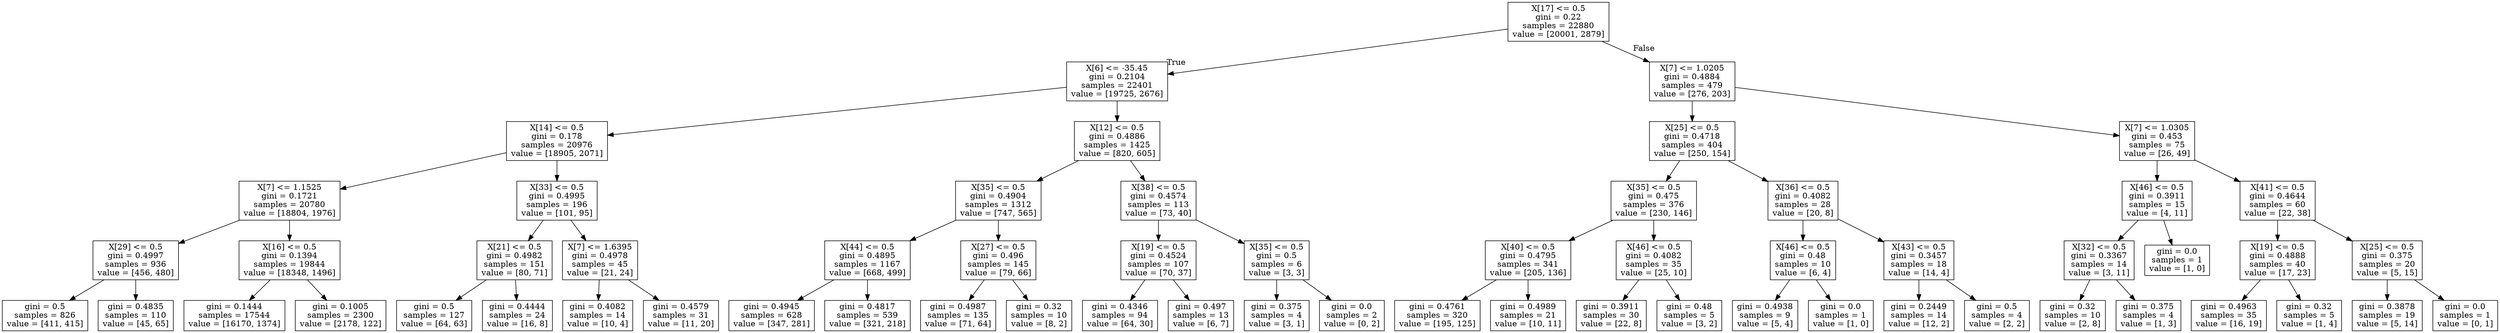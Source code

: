 digraph Tree {
node [shape=box] ;
0 [label="X[17] <= 0.5\ngini = 0.22\nsamples = 22880\nvalue = [20001, 2879]"] ;
1 [label="X[6] <= -35.45\ngini = 0.2104\nsamples = 22401\nvalue = [19725, 2676]"] ;
0 -> 1 [labeldistance=2.5, labelangle=45, headlabel="True"] ;
2 [label="X[14] <= 0.5\ngini = 0.178\nsamples = 20976\nvalue = [18905, 2071]"] ;
1 -> 2 ;
3 [label="X[7] <= 1.1525\ngini = 0.1721\nsamples = 20780\nvalue = [18804, 1976]"] ;
2 -> 3 ;
4 [label="X[29] <= 0.5\ngini = 0.4997\nsamples = 936\nvalue = [456, 480]"] ;
3 -> 4 ;
5 [label="gini = 0.5\nsamples = 826\nvalue = [411, 415]"] ;
4 -> 5 ;
6 [label="gini = 0.4835\nsamples = 110\nvalue = [45, 65]"] ;
4 -> 6 ;
7 [label="X[16] <= 0.5\ngini = 0.1394\nsamples = 19844\nvalue = [18348, 1496]"] ;
3 -> 7 ;
8 [label="gini = 0.1444\nsamples = 17544\nvalue = [16170, 1374]"] ;
7 -> 8 ;
9 [label="gini = 0.1005\nsamples = 2300\nvalue = [2178, 122]"] ;
7 -> 9 ;
10 [label="X[33] <= 0.5\ngini = 0.4995\nsamples = 196\nvalue = [101, 95]"] ;
2 -> 10 ;
11 [label="X[21] <= 0.5\ngini = 0.4982\nsamples = 151\nvalue = [80, 71]"] ;
10 -> 11 ;
12 [label="gini = 0.5\nsamples = 127\nvalue = [64, 63]"] ;
11 -> 12 ;
13 [label="gini = 0.4444\nsamples = 24\nvalue = [16, 8]"] ;
11 -> 13 ;
14 [label="X[7] <= 1.6395\ngini = 0.4978\nsamples = 45\nvalue = [21, 24]"] ;
10 -> 14 ;
15 [label="gini = 0.4082\nsamples = 14\nvalue = [10, 4]"] ;
14 -> 15 ;
16 [label="gini = 0.4579\nsamples = 31\nvalue = [11, 20]"] ;
14 -> 16 ;
17 [label="X[12] <= 0.5\ngini = 0.4886\nsamples = 1425\nvalue = [820, 605]"] ;
1 -> 17 ;
18 [label="X[35] <= 0.5\ngini = 0.4904\nsamples = 1312\nvalue = [747, 565]"] ;
17 -> 18 ;
19 [label="X[44] <= 0.5\ngini = 0.4895\nsamples = 1167\nvalue = [668, 499]"] ;
18 -> 19 ;
20 [label="gini = 0.4945\nsamples = 628\nvalue = [347, 281]"] ;
19 -> 20 ;
21 [label="gini = 0.4817\nsamples = 539\nvalue = [321, 218]"] ;
19 -> 21 ;
22 [label="X[27] <= 0.5\ngini = 0.496\nsamples = 145\nvalue = [79, 66]"] ;
18 -> 22 ;
23 [label="gini = 0.4987\nsamples = 135\nvalue = [71, 64]"] ;
22 -> 23 ;
24 [label="gini = 0.32\nsamples = 10\nvalue = [8, 2]"] ;
22 -> 24 ;
25 [label="X[38] <= 0.5\ngini = 0.4574\nsamples = 113\nvalue = [73, 40]"] ;
17 -> 25 ;
26 [label="X[19] <= 0.5\ngini = 0.4524\nsamples = 107\nvalue = [70, 37]"] ;
25 -> 26 ;
27 [label="gini = 0.4346\nsamples = 94\nvalue = [64, 30]"] ;
26 -> 27 ;
28 [label="gini = 0.497\nsamples = 13\nvalue = [6, 7]"] ;
26 -> 28 ;
29 [label="X[35] <= 0.5\ngini = 0.5\nsamples = 6\nvalue = [3, 3]"] ;
25 -> 29 ;
30 [label="gini = 0.375\nsamples = 4\nvalue = [3, 1]"] ;
29 -> 30 ;
31 [label="gini = 0.0\nsamples = 2\nvalue = [0, 2]"] ;
29 -> 31 ;
32 [label="X[7] <= 1.0205\ngini = 0.4884\nsamples = 479\nvalue = [276, 203]"] ;
0 -> 32 [labeldistance=2.5, labelangle=-45, headlabel="False"] ;
33 [label="X[25] <= 0.5\ngini = 0.4718\nsamples = 404\nvalue = [250, 154]"] ;
32 -> 33 ;
34 [label="X[35] <= 0.5\ngini = 0.475\nsamples = 376\nvalue = [230, 146]"] ;
33 -> 34 ;
35 [label="X[40] <= 0.5\ngini = 0.4795\nsamples = 341\nvalue = [205, 136]"] ;
34 -> 35 ;
36 [label="gini = 0.4761\nsamples = 320\nvalue = [195, 125]"] ;
35 -> 36 ;
37 [label="gini = 0.4989\nsamples = 21\nvalue = [10, 11]"] ;
35 -> 37 ;
38 [label="X[46] <= 0.5\ngini = 0.4082\nsamples = 35\nvalue = [25, 10]"] ;
34 -> 38 ;
39 [label="gini = 0.3911\nsamples = 30\nvalue = [22, 8]"] ;
38 -> 39 ;
40 [label="gini = 0.48\nsamples = 5\nvalue = [3, 2]"] ;
38 -> 40 ;
41 [label="X[36] <= 0.5\ngini = 0.4082\nsamples = 28\nvalue = [20, 8]"] ;
33 -> 41 ;
42 [label="X[46] <= 0.5\ngini = 0.48\nsamples = 10\nvalue = [6, 4]"] ;
41 -> 42 ;
43 [label="gini = 0.4938\nsamples = 9\nvalue = [5, 4]"] ;
42 -> 43 ;
44 [label="gini = 0.0\nsamples = 1\nvalue = [1, 0]"] ;
42 -> 44 ;
45 [label="X[43] <= 0.5\ngini = 0.3457\nsamples = 18\nvalue = [14, 4]"] ;
41 -> 45 ;
46 [label="gini = 0.2449\nsamples = 14\nvalue = [12, 2]"] ;
45 -> 46 ;
47 [label="gini = 0.5\nsamples = 4\nvalue = [2, 2]"] ;
45 -> 47 ;
48 [label="X[7] <= 1.0305\ngini = 0.453\nsamples = 75\nvalue = [26, 49]"] ;
32 -> 48 ;
49 [label="X[46] <= 0.5\ngini = 0.3911\nsamples = 15\nvalue = [4, 11]"] ;
48 -> 49 ;
50 [label="X[32] <= 0.5\ngini = 0.3367\nsamples = 14\nvalue = [3, 11]"] ;
49 -> 50 ;
51 [label="gini = 0.32\nsamples = 10\nvalue = [2, 8]"] ;
50 -> 51 ;
52 [label="gini = 0.375\nsamples = 4\nvalue = [1, 3]"] ;
50 -> 52 ;
53 [label="gini = 0.0\nsamples = 1\nvalue = [1, 0]"] ;
49 -> 53 ;
54 [label="X[41] <= 0.5\ngini = 0.4644\nsamples = 60\nvalue = [22, 38]"] ;
48 -> 54 ;
55 [label="X[19] <= 0.5\ngini = 0.4888\nsamples = 40\nvalue = [17, 23]"] ;
54 -> 55 ;
56 [label="gini = 0.4963\nsamples = 35\nvalue = [16, 19]"] ;
55 -> 56 ;
57 [label="gini = 0.32\nsamples = 5\nvalue = [1, 4]"] ;
55 -> 57 ;
58 [label="X[25] <= 0.5\ngini = 0.375\nsamples = 20\nvalue = [5, 15]"] ;
54 -> 58 ;
59 [label="gini = 0.3878\nsamples = 19\nvalue = [5, 14]"] ;
58 -> 59 ;
60 [label="gini = 0.0\nsamples = 1\nvalue = [0, 1]"] ;
58 -> 60 ;
}